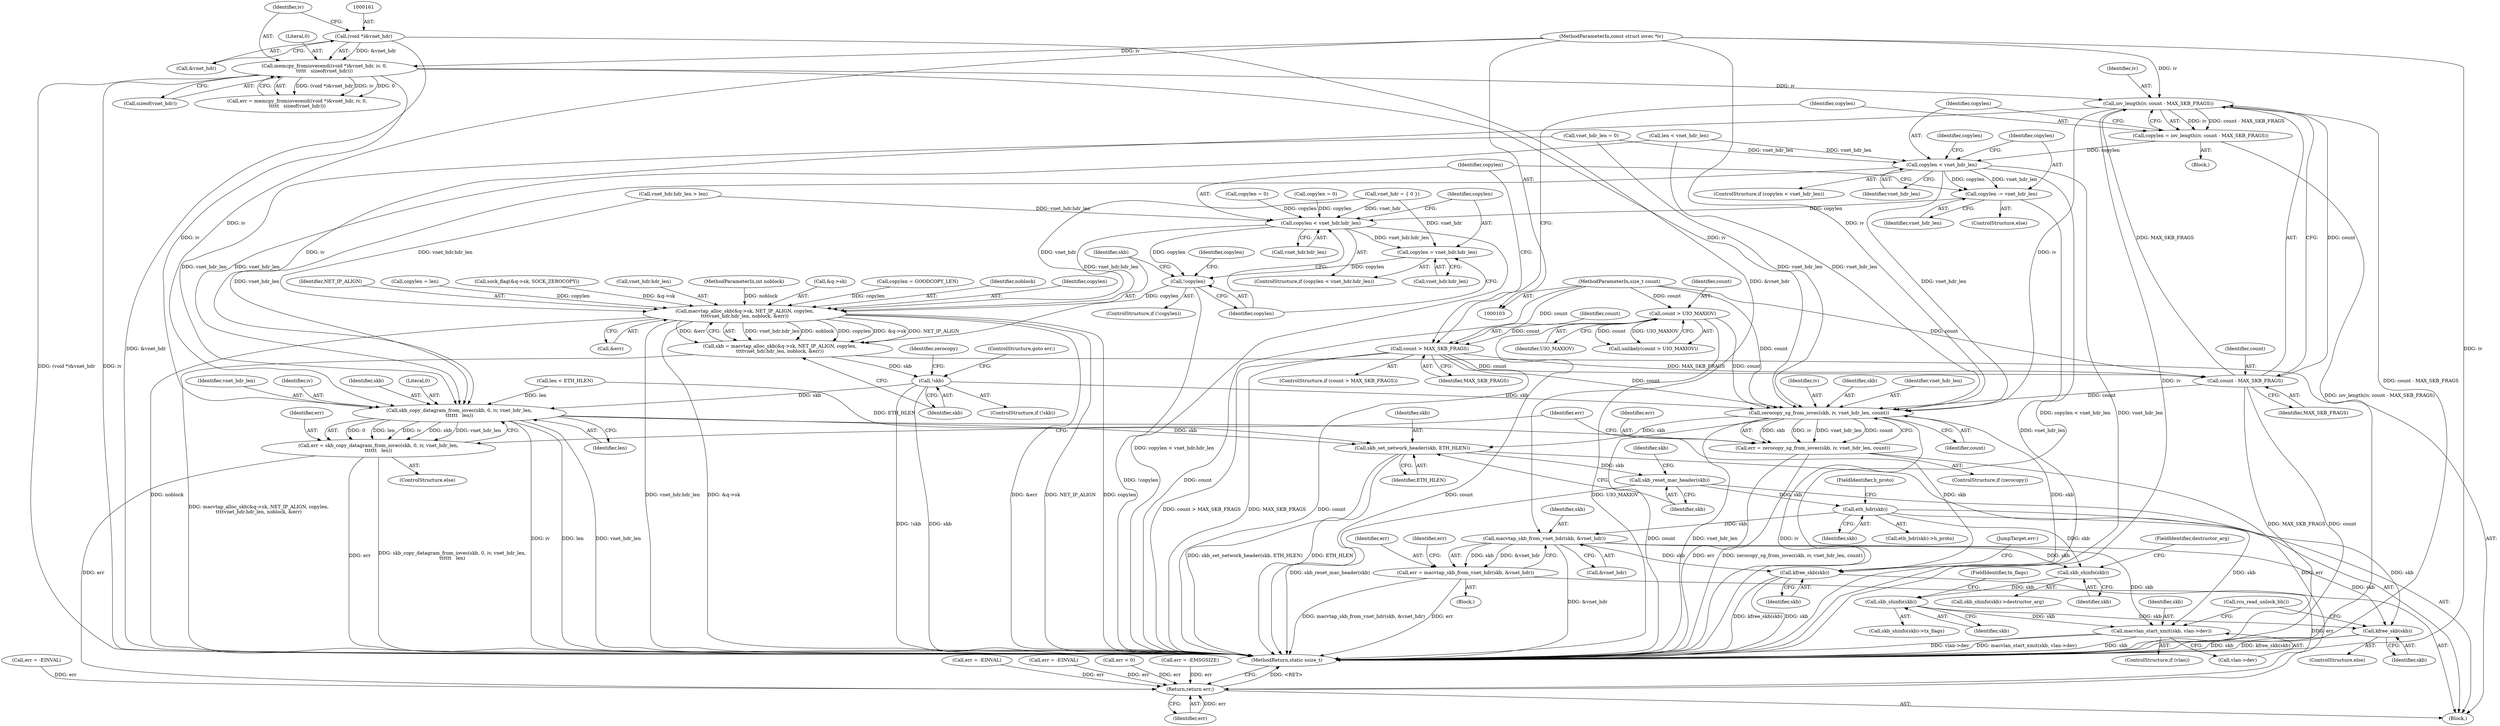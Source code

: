digraph "0_linux_b92946e2919134ebe2a4083e4302236295ea2a73@pointer" {
"1000263" [label="(Call,iov_length(iv, count - MAX_SKB_FRAGS))"];
"1000159" [label="(Call,memcpy_fromiovecend((void *)&vnet_hdr, iv, 0,\n\t\t\t\t\t   sizeof(vnet_hdr)))"];
"1000160" [label="(Call,(void *)&vnet_hdr)"];
"1000106" [label="(MethodParameterIn,const struct iovec *iv)"];
"1000265" [label="(Call,count - MAX_SKB_FRAGS)"];
"1000257" [label="(Call,count > MAX_SKB_FRAGS)"];
"1000233" [label="(Call,count > UIO_MAXIOV)"];
"1000108" [label="(MethodParameterIn,size_t count)"];
"1000261" [label="(Call,copylen = iov_length(iv, count - MAX_SKB_FRAGS))"];
"1000269" [label="(Call,copylen < vnet_hdr_len)"];
"1000276" [label="(Call,copylen -= vnet_hdr_len)"];
"1000280" [label="(Call,copylen < vnet_hdr.hdr_len)"];
"1000285" [label="(Call,copylen = vnet_hdr.hdr_len)"];
"1000291" [label="(Call,!copylen)"];
"1000302" [label="(Call,macvtap_alloc_skb(&q->sk, NET_IP_ALIGN, copylen,\n\t\t\t\tvnet_hdr.hdr_len, noblock, &err))"];
"1000300" [label="(Call,skb = macvtap_alloc_skb(&q->sk, NET_IP_ALIGN, copylen,\n\t\t\t\tvnet_hdr.hdr_len, noblock, &err))"];
"1000316" [label="(Call,!skb)"];
"1000323" [label="(Call,zerocopy_sg_from_iovec(skb, iv, vnet_hdr_len, count))"];
"1000321" [label="(Call,err = zerocopy_sg_from_iovec(skb, iv, vnet_hdr_len, count))"];
"1000424" [label="(Return,return err;)"];
"1000340" [label="(Call,skb_set_network_header(skb, ETH_HLEN))"];
"1000343" [label="(Call,skb_reset_mac_header(skb))"];
"1000350" [label="(Call,eth_hdr(skb))"];
"1000358" [label="(Call,macvtap_skb_from_vnet_hdr(skb, &vnet_hdr))"];
"1000356" [label="(Call,err = macvtap_skb_from_vnet_hdr(skb, &vnet_hdr))"];
"1000377" [label="(Call,skb_shinfo(skb))"];
"1000385" [label="(Call,skb_shinfo(skb))"];
"1000391" [label="(Call,macvlan_start_xmit(skb, vlan->dev))"];
"1000397" [label="(Call,kfree_skb(skb))"];
"1000403" [label="(Call,kfree_skb(skb))"];
"1000331" [label="(Call,skb_copy_datagram_from_iovec(skb, 0, iv, vnet_hdr_len,\n\t\t\t\t\t\t   len))"];
"1000329" [label="(Call,err = skb_copy_datagram_from_iovec(skb, 0, iv, vnet_hdr_len,\n\t\t\t\t\t\t   len))"];
"1000351" [label="(Identifier,skb)"];
"1000227" [label="(Call,err = -EMSGSIZE)"];
"1000307" [label="(Identifier,NET_IP_ALIGN)"];
"1000160" [label="(Call,(void *)&vnet_hdr)"];
"1000162" [label="(Call,&vnet_hdr)"];
"1000287" [label="(Call,vnet_hdr.hdr_len)"];
"1000324" [label="(Identifier,skb)"];
"1000277" [label="(Identifier,copylen)"];
"1000387" [label="(FieldIdentifier,tx_flags)"];
"1000330" [label="(Identifier,err)"];
"1000165" [label="(Literal,0)"];
"1000327" [label="(Identifier,count)"];
"1000233" [label="(Call,count > UIO_MAXIOV)"];
"1000302" [label="(Call,macvtap_alloc_skb(&q->sk, NET_IP_ALIGN, copylen,\n\t\t\t\tvnet_hdr.hdr_len, noblock, &err))"];
"1000269" [label="(Call,copylen < vnet_hdr_len)"];
"1000355" [label="(Block,)"];
"1000300" [label="(Call,skb = macvtap_alloc_skb(&q->sk, NET_IP_ALIGN, copylen,\n\t\t\t\tvnet_hdr.hdr_len, noblock, &err))"];
"1000157" [label="(Call,err = memcpy_fromiovecend((void *)&vnet_hdr, iv, 0,\n\t\t\t\t\t   sizeof(vnet_hdr)))"];
"1000223" [label="(Call,len < ETH_HLEN)"];
"1000356" [label="(Call,err = macvtap_skb_from_vnet_hdr(skb, &vnet_hdr))"];
"1000159" [label="(Call,memcpy_fromiovecend((void *)&vnet_hdr, iv, 0,\n\t\t\t\t\t   sizeof(vnet_hdr)))"];
"1000272" [label="(Call,copylen = 0)"];
"1000262" [label="(Identifier,copylen)"];
"1000335" [label="(Identifier,vnet_hdr_len)"];
"1000336" [label="(Identifier,len)"];
"1000377" [label="(Call,skb_shinfo(skb))"];
"1000260" [label="(Block,)"];
"1000297" [label="(Call,copylen = len)"];
"1000267" [label="(Identifier,MAX_SKB_FRAGS)"];
"1000341" [label="(Identifier,skb)"];
"1000106" [label="(MethodParameterIn,const struct iovec *iv)"];
"1000338" [label="(Identifier,err)"];
"1000301" [label="(Identifier,skb)"];
"1000352" [label="(FieldIdentifier,h_proto)"];
"1000328" [label="(ControlStructure,else)"];
"1000326" [label="(Identifier,vnet_hdr_len)"];
"1000405" [label="(JumpTarget,err:)"];
"1000321" [label="(Call,err = zerocopy_sg_from_iovec(skb, iv, vnet_hdr_len, count))"];
"1000244" [label="(Call,sock_flag(&q->sk, SOCK_ZEROCOPY))"];
"1000281" [label="(Identifier,copylen)"];
"1000320" [label="(Identifier,zerocopy)"];
"1000217" [label="(Call,err = -EINVAL)"];
"1000234" [label="(Identifier,count)"];
"1000261" [label="(Call,copylen = iov_length(iv, count - MAX_SKB_FRAGS))"];
"1000318" [label="(ControlStructure,goto err;)"];
"1000258" [label="(Identifier,count)"];
"1000273" [label="(Identifier,copylen)"];
"1000268" [label="(ControlStructure,if (copylen < vnet_hdr_len))"];
"1000323" [label="(Call,zerocopy_sg_from_iovec(skb, iv, vnet_hdr_len, count))"];
"1000349" [label="(Call,eth_hdr(skb)->h_proto)"];
"1000122" [label="(Call,vnet_hdr_len = 0)"];
"1000342" [label="(Identifier,ETH_HLEN)"];
"1000292" [label="(Identifier,copylen)"];
"1000266" [label="(Identifier,count)"];
"1000270" [label="(Identifier,copylen)"];
"1000275" [label="(ControlStructure,else)"];
"1000360" [label="(Call,&vnet_hdr)"];
"1000331" [label="(Call,skb_copy_datagram_from_iovec(skb, 0, iv, vnet_hdr_len,\n\t\t\t\t\t\t   len))"];
"1000286" [label="(Identifier,copylen)"];
"1000166" [label="(Call,sizeof(vnet_hdr))"];
"1000359" [label="(Identifier,skb)"];
"1000384" [label="(Call,skb_shinfo(skb)->tx_flags)"];
"1000376" [label="(Call,skb_shinfo(skb)->destructor_arg)"];
"1000259" [label="(Identifier,MAX_SKB_FRAGS)"];
"1000357" [label="(Identifier,err)"];
"1000322" [label="(Identifier,err)"];
"1000315" [label="(ControlStructure,if (!skb))"];
"1000385" [label="(Call,skb_shinfo(skb))"];
"1000169" [label="(Call,err < 0)"];
"1000386" [label="(Identifier,skb)"];
"1000280" [label="(Call,copylen < vnet_hdr.hdr_len)"];
"1000235" [label="(Identifier,UIO_MAXIOV)"];
"1000290" [label="(ControlStructure,if (!copylen))"];
"1000425" [label="(Identifier,err)"];
"1000334" [label="(Identifier,iv)"];
"1000309" [label="(Call,vnet_hdr.hdr_len)"];
"1000399" [label="(Call,rcu_read_unlock_bh())"];
"1000150" [label="(Call,len < vnet_hdr_len)"];
"1000347" [label="(Identifier,skb)"];
"1000109" [label="(MethodParameterIn,int noblock)"];
"1000316" [label="(Call,!skb)"];
"1000265" [label="(Call,count - MAX_SKB_FRAGS)"];
"1000389" [label="(ControlStructure,if (vlan))"];
"1000126" [label="(Call,copylen = 0)"];
"1000303" [label="(Call,&q->sk)"];
"1000294" [label="(Identifier,copylen)"];
"1000164" [label="(Identifier,iv)"];
"1000340" [label="(Call,skb_set_network_header(skb, ETH_HLEN))"];
"1000332" [label="(Identifier,skb)"];
"1000257" [label="(Call,count > MAX_SKB_FRAGS)"];
"1000424" [label="(Return,return err;)"];
"1000343" [label="(Call,skb_reset_mac_header(skb))"];
"1000391" [label="(Call,macvlan_start_xmit(skb, vlan->dev))"];
"1000363" [label="(Identifier,err)"];
"1000397" [label="(Call,kfree_skb(skb))"];
"1000278" [label="(Identifier,vnet_hdr_len)"];
"1000398" [label="(Identifier,skb)"];
"1000279" [label="(ControlStructure,if (copylen < vnet_hdr.hdr_len))"];
"1000256" [label="(ControlStructure,if (count > MAX_SKB_FRAGS))"];
"1000271" [label="(Identifier,vnet_hdr_len)"];
"1000206" [label="(Call,err = -EINVAL)"];
"1000145" [label="(Call,err = -EINVAL)"];
"1000285" [label="(Call,copylen = vnet_hdr.hdr_len)"];
"1000325" [label="(Identifier,iv)"];
"1000312" [label="(Identifier,noblock)"];
"1000403" [label="(Call,kfree_skb(skb))"];
"1000404" [label="(Identifier,skb)"];
"1000308" [label="(Identifier,copylen)"];
"1000211" [label="(Call,vnet_hdr.hdr_len > len)"];
"1000291" [label="(Call,!copylen)"];
"1000317" [label="(Identifier,skb)"];
"1000329" [label="(Call,err = skb_copy_datagram_from_iovec(skb, 0, iv, vnet_hdr_len,\n\t\t\t\t\t\t   len))"];
"1000276" [label="(Call,copylen -= vnet_hdr_len)"];
"1000232" [label="(Call,unlikely(count > UIO_MAXIOV))"];
"1000119" [label="(Call,vnet_hdr = { 0 })"];
"1000393" [label="(Call,vlan->dev)"];
"1000392" [label="(Identifier,skb)"];
"1000396" [label="(ControlStructure,else)"];
"1000282" [label="(Call,vnet_hdr.hdr_len)"];
"1000358" [label="(Call,macvtap_skb_from_vnet_hdr(skb, &vnet_hdr))"];
"1000264" [label="(Identifier,iv)"];
"1000313" [label="(Call,&err)"];
"1000350" [label="(Call,eth_hdr(skb))"];
"1000293" [label="(Call,copylen = GOODCOPY_LEN)"];
"1000378" [label="(Identifier,skb)"];
"1000379" [label="(FieldIdentifier,destructor_arg)"];
"1000263" [label="(Call,iov_length(iv, count - MAX_SKB_FRAGS))"];
"1000426" [label="(MethodReturn,static ssize_t)"];
"1000319" [label="(ControlStructure,if (zerocopy))"];
"1000333" [label="(Literal,0)"];
"1000344" [label="(Identifier,skb)"];
"1000108" [label="(MethodParameterIn,size_t count)"];
"1000110" [label="(Block,)"];
"1000263" -> "1000261"  [label="AST: "];
"1000263" -> "1000265"  [label="CFG: "];
"1000264" -> "1000263"  [label="AST: "];
"1000265" -> "1000263"  [label="AST: "];
"1000261" -> "1000263"  [label="CFG: "];
"1000263" -> "1000426"  [label="DDG: count - MAX_SKB_FRAGS"];
"1000263" -> "1000426"  [label="DDG: iv"];
"1000263" -> "1000261"  [label="DDG: iv"];
"1000263" -> "1000261"  [label="DDG: count - MAX_SKB_FRAGS"];
"1000159" -> "1000263"  [label="DDG: iv"];
"1000106" -> "1000263"  [label="DDG: iv"];
"1000265" -> "1000263"  [label="DDG: count"];
"1000265" -> "1000263"  [label="DDG: MAX_SKB_FRAGS"];
"1000263" -> "1000323"  [label="DDG: iv"];
"1000263" -> "1000331"  [label="DDG: iv"];
"1000159" -> "1000157"  [label="AST: "];
"1000159" -> "1000166"  [label="CFG: "];
"1000160" -> "1000159"  [label="AST: "];
"1000164" -> "1000159"  [label="AST: "];
"1000165" -> "1000159"  [label="AST: "];
"1000166" -> "1000159"  [label="AST: "];
"1000157" -> "1000159"  [label="CFG: "];
"1000159" -> "1000426"  [label="DDG: iv"];
"1000159" -> "1000426"  [label="DDG: (void *)&vnet_hdr"];
"1000159" -> "1000157"  [label="DDG: (void *)&vnet_hdr"];
"1000159" -> "1000157"  [label="DDG: iv"];
"1000159" -> "1000157"  [label="DDG: 0"];
"1000160" -> "1000159"  [label="DDG: &vnet_hdr"];
"1000106" -> "1000159"  [label="DDG: iv"];
"1000159" -> "1000323"  [label="DDG: iv"];
"1000159" -> "1000331"  [label="DDG: iv"];
"1000160" -> "1000162"  [label="CFG: "];
"1000161" -> "1000160"  [label="AST: "];
"1000162" -> "1000160"  [label="AST: "];
"1000164" -> "1000160"  [label="CFG: "];
"1000160" -> "1000426"  [label="DDG: &vnet_hdr"];
"1000160" -> "1000358"  [label="DDG: &vnet_hdr"];
"1000106" -> "1000103"  [label="AST: "];
"1000106" -> "1000426"  [label="DDG: iv"];
"1000106" -> "1000323"  [label="DDG: iv"];
"1000106" -> "1000331"  [label="DDG: iv"];
"1000265" -> "1000267"  [label="CFG: "];
"1000266" -> "1000265"  [label="AST: "];
"1000267" -> "1000265"  [label="AST: "];
"1000265" -> "1000426"  [label="DDG: MAX_SKB_FRAGS"];
"1000265" -> "1000426"  [label="DDG: count"];
"1000257" -> "1000265"  [label="DDG: count"];
"1000257" -> "1000265"  [label="DDG: MAX_SKB_FRAGS"];
"1000108" -> "1000265"  [label="DDG: count"];
"1000265" -> "1000323"  [label="DDG: count"];
"1000257" -> "1000256"  [label="AST: "];
"1000257" -> "1000259"  [label="CFG: "];
"1000258" -> "1000257"  [label="AST: "];
"1000259" -> "1000257"  [label="AST: "];
"1000262" -> "1000257"  [label="CFG: "];
"1000281" -> "1000257"  [label="CFG: "];
"1000257" -> "1000426"  [label="DDG: MAX_SKB_FRAGS"];
"1000257" -> "1000426"  [label="DDG: count"];
"1000257" -> "1000426"  [label="DDG: count > MAX_SKB_FRAGS"];
"1000233" -> "1000257"  [label="DDG: count"];
"1000108" -> "1000257"  [label="DDG: count"];
"1000257" -> "1000323"  [label="DDG: count"];
"1000233" -> "1000232"  [label="AST: "];
"1000233" -> "1000235"  [label="CFG: "];
"1000234" -> "1000233"  [label="AST: "];
"1000235" -> "1000233"  [label="AST: "];
"1000232" -> "1000233"  [label="CFG: "];
"1000233" -> "1000426"  [label="DDG: UIO_MAXIOV"];
"1000233" -> "1000426"  [label="DDG: count"];
"1000233" -> "1000232"  [label="DDG: count"];
"1000233" -> "1000232"  [label="DDG: UIO_MAXIOV"];
"1000108" -> "1000233"  [label="DDG: count"];
"1000233" -> "1000323"  [label="DDG: count"];
"1000108" -> "1000103"  [label="AST: "];
"1000108" -> "1000426"  [label="DDG: count"];
"1000108" -> "1000323"  [label="DDG: count"];
"1000261" -> "1000260"  [label="AST: "];
"1000262" -> "1000261"  [label="AST: "];
"1000270" -> "1000261"  [label="CFG: "];
"1000261" -> "1000426"  [label="DDG: iov_length(iv, count - MAX_SKB_FRAGS)"];
"1000261" -> "1000269"  [label="DDG: copylen"];
"1000269" -> "1000268"  [label="AST: "];
"1000269" -> "1000271"  [label="CFG: "];
"1000270" -> "1000269"  [label="AST: "];
"1000271" -> "1000269"  [label="AST: "];
"1000273" -> "1000269"  [label="CFG: "];
"1000277" -> "1000269"  [label="CFG: "];
"1000269" -> "1000426"  [label="DDG: copylen < vnet_hdr_len"];
"1000269" -> "1000426"  [label="DDG: vnet_hdr_len"];
"1000122" -> "1000269"  [label="DDG: vnet_hdr_len"];
"1000150" -> "1000269"  [label="DDG: vnet_hdr_len"];
"1000269" -> "1000276"  [label="DDG: vnet_hdr_len"];
"1000269" -> "1000276"  [label="DDG: copylen"];
"1000269" -> "1000323"  [label="DDG: vnet_hdr_len"];
"1000269" -> "1000331"  [label="DDG: vnet_hdr_len"];
"1000276" -> "1000275"  [label="AST: "];
"1000276" -> "1000278"  [label="CFG: "];
"1000277" -> "1000276"  [label="AST: "];
"1000278" -> "1000276"  [label="AST: "];
"1000281" -> "1000276"  [label="CFG: "];
"1000276" -> "1000426"  [label="DDG: vnet_hdr_len"];
"1000276" -> "1000280"  [label="DDG: copylen"];
"1000280" -> "1000279"  [label="AST: "];
"1000280" -> "1000282"  [label="CFG: "];
"1000281" -> "1000280"  [label="AST: "];
"1000282" -> "1000280"  [label="AST: "];
"1000286" -> "1000280"  [label="CFG: "];
"1000292" -> "1000280"  [label="CFG: "];
"1000280" -> "1000426"  [label="DDG: copylen < vnet_hdr.hdr_len"];
"1000126" -> "1000280"  [label="DDG: copylen"];
"1000272" -> "1000280"  [label="DDG: copylen"];
"1000211" -> "1000280"  [label="DDG: vnet_hdr.hdr_len"];
"1000119" -> "1000280"  [label="DDG: vnet_hdr"];
"1000280" -> "1000285"  [label="DDG: vnet_hdr.hdr_len"];
"1000280" -> "1000291"  [label="DDG: copylen"];
"1000280" -> "1000302"  [label="DDG: vnet_hdr.hdr_len"];
"1000285" -> "1000279"  [label="AST: "];
"1000285" -> "1000287"  [label="CFG: "];
"1000286" -> "1000285"  [label="AST: "];
"1000287" -> "1000285"  [label="AST: "];
"1000292" -> "1000285"  [label="CFG: "];
"1000119" -> "1000285"  [label="DDG: vnet_hdr"];
"1000285" -> "1000291"  [label="DDG: copylen"];
"1000291" -> "1000290"  [label="AST: "];
"1000291" -> "1000292"  [label="CFG: "];
"1000292" -> "1000291"  [label="AST: "];
"1000294" -> "1000291"  [label="CFG: "];
"1000301" -> "1000291"  [label="CFG: "];
"1000291" -> "1000426"  [label="DDG: !copylen"];
"1000291" -> "1000302"  [label="DDG: copylen"];
"1000302" -> "1000300"  [label="AST: "];
"1000302" -> "1000313"  [label="CFG: "];
"1000303" -> "1000302"  [label="AST: "];
"1000307" -> "1000302"  [label="AST: "];
"1000308" -> "1000302"  [label="AST: "];
"1000309" -> "1000302"  [label="AST: "];
"1000312" -> "1000302"  [label="AST: "];
"1000313" -> "1000302"  [label="AST: "];
"1000300" -> "1000302"  [label="CFG: "];
"1000302" -> "1000426"  [label="DDG: vnet_hdr.hdr_len"];
"1000302" -> "1000426"  [label="DDG: noblock"];
"1000302" -> "1000426"  [label="DDG: &q->sk"];
"1000302" -> "1000426"  [label="DDG: &err"];
"1000302" -> "1000426"  [label="DDG: NET_IP_ALIGN"];
"1000302" -> "1000426"  [label="DDG: copylen"];
"1000302" -> "1000300"  [label="DDG: vnet_hdr.hdr_len"];
"1000302" -> "1000300"  [label="DDG: noblock"];
"1000302" -> "1000300"  [label="DDG: copylen"];
"1000302" -> "1000300"  [label="DDG: &q->sk"];
"1000302" -> "1000300"  [label="DDG: NET_IP_ALIGN"];
"1000302" -> "1000300"  [label="DDG: &err"];
"1000244" -> "1000302"  [label="DDG: &q->sk"];
"1000297" -> "1000302"  [label="DDG: copylen"];
"1000293" -> "1000302"  [label="DDG: copylen"];
"1000211" -> "1000302"  [label="DDG: vnet_hdr.hdr_len"];
"1000119" -> "1000302"  [label="DDG: vnet_hdr"];
"1000109" -> "1000302"  [label="DDG: noblock"];
"1000300" -> "1000110"  [label="AST: "];
"1000301" -> "1000300"  [label="AST: "];
"1000317" -> "1000300"  [label="CFG: "];
"1000300" -> "1000426"  [label="DDG: macvtap_alloc_skb(&q->sk, NET_IP_ALIGN, copylen,\n\t\t\t\tvnet_hdr.hdr_len, noblock, &err)"];
"1000300" -> "1000316"  [label="DDG: skb"];
"1000316" -> "1000315"  [label="AST: "];
"1000316" -> "1000317"  [label="CFG: "];
"1000317" -> "1000316"  [label="AST: "];
"1000318" -> "1000316"  [label="CFG: "];
"1000320" -> "1000316"  [label="CFG: "];
"1000316" -> "1000426"  [label="DDG: !skb"];
"1000316" -> "1000426"  [label="DDG: skb"];
"1000316" -> "1000323"  [label="DDG: skb"];
"1000316" -> "1000331"  [label="DDG: skb"];
"1000323" -> "1000321"  [label="AST: "];
"1000323" -> "1000327"  [label="CFG: "];
"1000324" -> "1000323"  [label="AST: "];
"1000325" -> "1000323"  [label="AST: "];
"1000326" -> "1000323"  [label="AST: "];
"1000327" -> "1000323"  [label="AST: "];
"1000321" -> "1000323"  [label="CFG: "];
"1000323" -> "1000426"  [label="DDG: vnet_hdr_len"];
"1000323" -> "1000426"  [label="DDG: iv"];
"1000323" -> "1000426"  [label="DDG: count"];
"1000323" -> "1000321"  [label="DDG: skb"];
"1000323" -> "1000321"  [label="DDG: iv"];
"1000323" -> "1000321"  [label="DDG: vnet_hdr_len"];
"1000323" -> "1000321"  [label="DDG: count"];
"1000122" -> "1000323"  [label="DDG: vnet_hdr_len"];
"1000150" -> "1000323"  [label="DDG: vnet_hdr_len"];
"1000323" -> "1000340"  [label="DDG: skb"];
"1000323" -> "1000403"  [label="DDG: skb"];
"1000321" -> "1000319"  [label="AST: "];
"1000322" -> "1000321"  [label="AST: "];
"1000338" -> "1000321"  [label="CFG: "];
"1000321" -> "1000426"  [label="DDG: err"];
"1000321" -> "1000426"  [label="DDG: zerocopy_sg_from_iovec(skb, iv, vnet_hdr_len, count)"];
"1000321" -> "1000424"  [label="DDG: err"];
"1000424" -> "1000110"  [label="AST: "];
"1000424" -> "1000425"  [label="CFG: "];
"1000425" -> "1000424"  [label="AST: "];
"1000426" -> "1000424"  [label="CFG: "];
"1000424" -> "1000426"  [label="DDG: <RET>"];
"1000425" -> "1000424"  [label="DDG: err"];
"1000356" -> "1000424"  [label="DDG: err"];
"1000227" -> "1000424"  [label="DDG: err"];
"1000217" -> "1000424"  [label="DDG: err"];
"1000206" -> "1000424"  [label="DDG: err"];
"1000329" -> "1000424"  [label="DDG: err"];
"1000169" -> "1000424"  [label="DDG: err"];
"1000145" -> "1000424"  [label="DDG: err"];
"1000340" -> "1000110"  [label="AST: "];
"1000340" -> "1000342"  [label="CFG: "];
"1000341" -> "1000340"  [label="AST: "];
"1000342" -> "1000340"  [label="AST: "];
"1000344" -> "1000340"  [label="CFG: "];
"1000340" -> "1000426"  [label="DDG: ETH_HLEN"];
"1000340" -> "1000426"  [label="DDG: skb_set_network_header(skb, ETH_HLEN)"];
"1000331" -> "1000340"  [label="DDG: skb"];
"1000223" -> "1000340"  [label="DDG: ETH_HLEN"];
"1000340" -> "1000343"  [label="DDG: skb"];
"1000343" -> "1000110"  [label="AST: "];
"1000343" -> "1000344"  [label="CFG: "];
"1000344" -> "1000343"  [label="AST: "];
"1000347" -> "1000343"  [label="CFG: "];
"1000343" -> "1000426"  [label="DDG: skb_reset_mac_header(skb)"];
"1000343" -> "1000350"  [label="DDG: skb"];
"1000350" -> "1000349"  [label="AST: "];
"1000350" -> "1000351"  [label="CFG: "];
"1000351" -> "1000350"  [label="AST: "];
"1000352" -> "1000350"  [label="CFG: "];
"1000350" -> "1000358"  [label="DDG: skb"];
"1000350" -> "1000377"  [label="DDG: skb"];
"1000350" -> "1000391"  [label="DDG: skb"];
"1000350" -> "1000397"  [label="DDG: skb"];
"1000358" -> "1000356"  [label="AST: "];
"1000358" -> "1000360"  [label="CFG: "];
"1000359" -> "1000358"  [label="AST: "];
"1000360" -> "1000358"  [label="AST: "];
"1000356" -> "1000358"  [label="CFG: "];
"1000358" -> "1000426"  [label="DDG: &vnet_hdr"];
"1000358" -> "1000356"  [label="DDG: skb"];
"1000358" -> "1000356"  [label="DDG: &vnet_hdr"];
"1000358" -> "1000377"  [label="DDG: skb"];
"1000358" -> "1000391"  [label="DDG: skb"];
"1000358" -> "1000397"  [label="DDG: skb"];
"1000358" -> "1000403"  [label="DDG: skb"];
"1000356" -> "1000355"  [label="AST: "];
"1000357" -> "1000356"  [label="AST: "];
"1000363" -> "1000356"  [label="CFG: "];
"1000356" -> "1000426"  [label="DDG: err"];
"1000356" -> "1000426"  [label="DDG: macvtap_skb_from_vnet_hdr(skb, &vnet_hdr)"];
"1000377" -> "1000376"  [label="AST: "];
"1000377" -> "1000378"  [label="CFG: "];
"1000378" -> "1000377"  [label="AST: "];
"1000379" -> "1000377"  [label="CFG: "];
"1000377" -> "1000385"  [label="DDG: skb"];
"1000385" -> "1000384"  [label="AST: "];
"1000385" -> "1000386"  [label="CFG: "];
"1000386" -> "1000385"  [label="AST: "];
"1000387" -> "1000385"  [label="CFG: "];
"1000385" -> "1000391"  [label="DDG: skb"];
"1000385" -> "1000397"  [label="DDG: skb"];
"1000391" -> "1000389"  [label="AST: "];
"1000391" -> "1000393"  [label="CFG: "];
"1000392" -> "1000391"  [label="AST: "];
"1000393" -> "1000391"  [label="AST: "];
"1000399" -> "1000391"  [label="CFG: "];
"1000391" -> "1000426"  [label="DDG: skb"];
"1000391" -> "1000426"  [label="DDG: vlan->dev"];
"1000391" -> "1000426"  [label="DDG: macvlan_start_xmit(skb, vlan->dev)"];
"1000397" -> "1000396"  [label="AST: "];
"1000397" -> "1000398"  [label="CFG: "];
"1000398" -> "1000397"  [label="AST: "];
"1000399" -> "1000397"  [label="CFG: "];
"1000397" -> "1000426"  [label="DDG: kfree_skb(skb)"];
"1000397" -> "1000426"  [label="DDG: skb"];
"1000403" -> "1000110"  [label="AST: "];
"1000403" -> "1000404"  [label="CFG: "];
"1000404" -> "1000403"  [label="AST: "];
"1000405" -> "1000403"  [label="CFG: "];
"1000403" -> "1000426"  [label="DDG: skb"];
"1000403" -> "1000426"  [label="DDG: kfree_skb(skb)"];
"1000331" -> "1000403"  [label="DDG: skb"];
"1000331" -> "1000329"  [label="AST: "];
"1000331" -> "1000336"  [label="CFG: "];
"1000332" -> "1000331"  [label="AST: "];
"1000333" -> "1000331"  [label="AST: "];
"1000334" -> "1000331"  [label="AST: "];
"1000335" -> "1000331"  [label="AST: "];
"1000336" -> "1000331"  [label="AST: "];
"1000329" -> "1000331"  [label="CFG: "];
"1000331" -> "1000426"  [label="DDG: iv"];
"1000331" -> "1000426"  [label="DDG: len"];
"1000331" -> "1000426"  [label="DDG: vnet_hdr_len"];
"1000331" -> "1000329"  [label="DDG: 0"];
"1000331" -> "1000329"  [label="DDG: len"];
"1000331" -> "1000329"  [label="DDG: iv"];
"1000331" -> "1000329"  [label="DDG: skb"];
"1000331" -> "1000329"  [label="DDG: vnet_hdr_len"];
"1000122" -> "1000331"  [label="DDG: vnet_hdr_len"];
"1000150" -> "1000331"  [label="DDG: vnet_hdr_len"];
"1000223" -> "1000331"  [label="DDG: len"];
"1000329" -> "1000328"  [label="AST: "];
"1000330" -> "1000329"  [label="AST: "];
"1000338" -> "1000329"  [label="CFG: "];
"1000329" -> "1000426"  [label="DDG: skb_copy_datagram_from_iovec(skb, 0, iv, vnet_hdr_len,\n\t\t\t\t\t\t   len)"];
"1000329" -> "1000426"  [label="DDG: err"];
}
